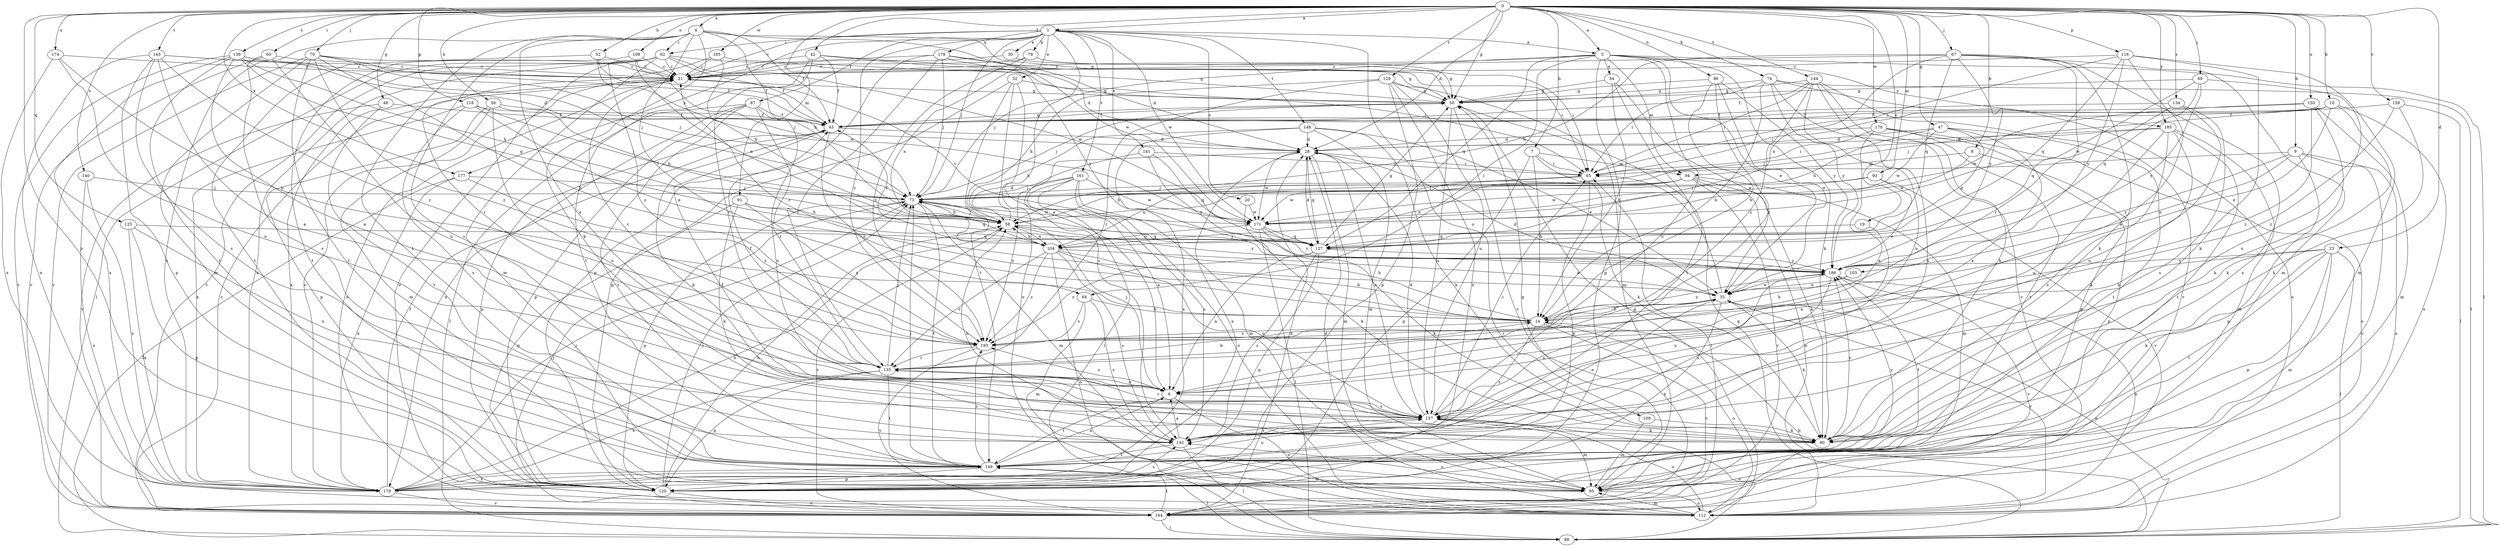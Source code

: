 strict digraph  {
0;
1;
4;
5;
6;
7;
8;
9;
10;
14;
19;
20;
21;
23;
28;
30;
32;
34;
35;
42;
43;
47;
48;
50;
52;
56;
58;
60;
62;
64;
65;
67;
69;
70;
73;
74;
78;
80;
87;
88;
91;
93;
94;
95;
96;
103;
104;
108;
109;
112;
116;
118;
120;
125;
127;
129;
134;
135;
136;
140;
141;
142;
143;
144;
148;
149;
150;
157;
158;
161;
164;
165;
170;
171;
174;
177;
178;
179;
185;
186;
193;
0 -> 1  [label=a];
0 -> 4  [label=a];
0 -> 5  [label=a];
0 -> 7  [label=b];
0 -> 8  [label=b];
0 -> 9  [label=b];
0 -> 10  [label=b];
0 -> 19  [label=c];
0 -> 23  [label=d];
0 -> 28  [label=d];
0 -> 42  [label=f];
0 -> 47  [label=g];
0 -> 48  [label=g];
0 -> 50  [label=g];
0 -> 52  [label=h];
0 -> 56  [label=h];
0 -> 60  [label=i];
0 -> 67  [label=j];
0 -> 69  [label=j];
0 -> 70  [label=j];
0 -> 74  [label=k];
0 -> 91  [label=m];
0 -> 93  [label=m];
0 -> 96  [label=n];
0 -> 108  [label=o];
0 -> 116  [label=p];
0 -> 118  [label=p];
0 -> 120  [label=p];
0 -> 125  [label=q];
0 -> 129  [label=r];
0 -> 134  [label=r];
0 -> 136  [label=s];
0 -> 140  [label=s];
0 -> 143  [label=t];
0 -> 144  [label=t];
0 -> 150  [label=u];
0 -> 158  [label=v];
0 -> 165  [label=w];
0 -> 170  [label=w];
0 -> 174  [label=x];
0 -> 177  [label=x];
0 -> 185  [label=y];
1 -> 5  [label=a];
1 -> 6  [label=a];
1 -> 20  [label=c];
1 -> 21  [label=c];
1 -> 30  [label=e];
1 -> 32  [label=e];
1 -> 62  [label=i];
1 -> 73  [label=j];
1 -> 78  [label=k];
1 -> 87  [label=l];
1 -> 109  [label=o];
1 -> 141  [label=s];
1 -> 148  [label=t];
1 -> 161  [label=v];
1 -> 171  [label=w];
1 -> 177  [label=x];
1 -> 178  [label=x];
1 -> 193  [label=z];
4 -> 6  [label=a];
4 -> 43  [label=f];
4 -> 50  [label=g];
4 -> 58  [label=h];
4 -> 62  [label=i];
4 -> 64  [label=i];
4 -> 80  [label=k];
4 -> 142  [label=s];
4 -> 149  [label=t];
4 -> 171  [label=w];
4 -> 179  [label=x];
5 -> 21  [label=c];
5 -> 34  [label=e];
5 -> 35  [label=e];
5 -> 64  [label=i];
5 -> 73  [label=j];
5 -> 80  [label=k];
5 -> 88  [label=l];
5 -> 94  [label=m];
5 -> 120  [label=p];
5 -> 127  [label=q];
5 -> 157  [label=u];
5 -> 185  [label=y];
6 -> 73  [label=j];
6 -> 112  [label=o];
6 -> 149  [label=t];
6 -> 157  [label=u];
6 -> 193  [label=z];
7 -> 14  [label=b];
7 -> 65  [label=i];
7 -> 80  [label=k];
7 -> 94  [label=m];
7 -> 120  [label=p];
8 -> 94  [label=m];
8 -> 120  [label=p];
8 -> 171  [label=w];
9 -> 65  [label=i];
9 -> 103  [label=n];
9 -> 112  [label=o];
9 -> 120  [label=p];
9 -> 164  [label=v];
9 -> 186  [label=y];
10 -> 35  [label=e];
10 -> 43  [label=f];
10 -> 65  [label=i];
10 -> 73  [label=j];
10 -> 80  [label=k];
10 -> 112  [label=o];
14 -> 21  [label=c];
14 -> 58  [label=h];
14 -> 112  [label=o];
14 -> 142  [label=s];
14 -> 164  [label=v];
14 -> 186  [label=y];
14 -> 193  [label=z];
19 -> 6  [label=a];
19 -> 127  [label=q];
20 -> 80  [label=k];
20 -> 171  [label=w];
21 -> 50  [label=g];
21 -> 112  [label=o];
21 -> 179  [label=x];
23 -> 14  [label=b];
23 -> 80  [label=k];
23 -> 88  [label=l];
23 -> 95  [label=m];
23 -> 120  [label=p];
23 -> 149  [label=t];
23 -> 186  [label=y];
28 -> 65  [label=i];
28 -> 95  [label=m];
28 -> 127  [label=q];
28 -> 157  [label=u];
28 -> 171  [label=w];
28 -> 179  [label=x];
30 -> 21  [label=c];
30 -> 65  [label=i];
32 -> 50  [label=g];
32 -> 112  [label=o];
32 -> 120  [label=p];
32 -> 142  [label=s];
32 -> 149  [label=t];
34 -> 14  [label=b];
34 -> 35  [label=e];
34 -> 50  [label=g];
34 -> 149  [label=t];
35 -> 14  [label=b];
35 -> 28  [label=d];
35 -> 65  [label=i];
35 -> 80  [label=k];
35 -> 112  [label=o];
35 -> 135  [label=r];
35 -> 157  [label=u];
35 -> 179  [label=x];
42 -> 21  [label=c];
42 -> 28  [label=d];
42 -> 43  [label=f];
42 -> 50  [label=g];
42 -> 135  [label=r];
42 -> 149  [label=t];
43 -> 28  [label=d];
43 -> 50  [label=g];
43 -> 80  [label=k];
43 -> 120  [label=p];
43 -> 193  [label=z];
47 -> 6  [label=a];
47 -> 28  [label=d];
47 -> 58  [label=h];
47 -> 127  [label=q];
47 -> 149  [label=t];
47 -> 171  [label=w];
48 -> 43  [label=f];
48 -> 149  [label=t];
48 -> 164  [label=v];
50 -> 43  [label=f];
50 -> 73  [label=j];
50 -> 157  [label=u];
50 -> 164  [label=v];
52 -> 21  [label=c];
52 -> 43  [label=f];
52 -> 149  [label=t];
52 -> 171  [label=w];
56 -> 43  [label=f];
56 -> 58  [label=h];
56 -> 95  [label=m];
56 -> 120  [label=p];
56 -> 157  [label=u];
58 -> 28  [label=d];
58 -> 73  [label=j];
58 -> 104  [label=n];
58 -> 127  [label=q];
58 -> 164  [label=v];
58 -> 186  [label=y];
60 -> 21  [label=c];
60 -> 142  [label=s];
60 -> 157  [label=u];
60 -> 164  [label=v];
62 -> 21  [label=c];
62 -> 43  [label=f];
62 -> 65  [label=i];
62 -> 88  [label=l];
62 -> 95  [label=m];
62 -> 112  [label=o];
62 -> 164  [label=v];
62 -> 171  [label=w];
62 -> 179  [label=x];
62 -> 193  [label=z];
64 -> 14  [label=b];
64 -> 95  [label=m];
64 -> 142  [label=s];
64 -> 193  [label=z];
65 -> 73  [label=j];
65 -> 104  [label=n];
65 -> 120  [label=p];
67 -> 21  [label=c];
67 -> 58  [label=h];
67 -> 80  [label=k];
67 -> 95  [label=m];
67 -> 104  [label=n];
67 -> 127  [label=q];
67 -> 135  [label=r];
67 -> 179  [label=x];
67 -> 186  [label=y];
69 -> 50  [label=g];
69 -> 127  [label=q];
69 -> 157  [label=u];
69 -> 171  [label=w];
69 -> 186  [label=y];
70 -> 14  [label=b];
70 -> 21  [label=c];
70 -> 43  [label=f];
70 -> 73  [label=j];
70 -> 95  [label=m];
70 -> 149  [label=t];
70 -> 164  [label=v];
70 -> 193  [label=z];
73 -> 58  [label=h];
73 -> 95  [label=m];
73 -> 120  [label=p];
73 -> 149  [label=t];
73 -> 171  [label=w];
74 -> 14  [label=b];
74 -> 50  [label=g];
74 -> 65  [label=i];
74 -> 88  [label=l];
74 -> 112  [label=o];
74 -> 164  [label=v];
74 -> 186  [label=y];
78 -> 21  [label=c];
78 -> 50  [label=g];
78 -> 104  [label=n];
78 -> 193  [label=z];
80 -> 43  [label=f];
80 -> 186  [label=y];
87 -> 43  [label=f];
87 -> 88  [label=l];
87 -> 120  [label=p];
87 -> 135  [label=r];
87 -> 149  [label=t];
87 -> 157  [label=u];
87 -> 179  [label=x];
88 -> 14  [label=b];
88 -> 35  [label=e];
88 -> 50  [label=g];
88 -> 157  [label=u];
91 -> 58  [label=h];
91 -> 80  [label=k];
91 -> 120  [label=p];
91 -> 127  [label=q];
91 -> 193  [label=z];
93 -> 35  [label=e];
93 -> 73  [label=j];
93 -> 164  [label=v];
93 -> 171  [label=w];
94 -> 58  [label=h];
94 -> 73  [label=j];
94 -> 80  [label=k];
94 -> 95  [label=m];
94 -> 104  [label=n];
94 -> 112  [label=o];
94 -> 164  [label=v];
94 -> 171  [label=w];
95 -> 50  [label=g];
95 -> 112  [label=o];
95 -> 142  [label=s];
96 -> 14  [label=b];
96 -> 35  [label=e];
96 -> 50  [label=g];
96 -> 186  [label=y];
96 -> 193  [label=z];
103 -> 14  [label=b];
103 -> 35  [label=e];
104 -> 14  [label=b];
104 -> 35  [label=e];
104 -> 43  [label=f];
104 -> 58  [label=h];
104 -> 112  [label=o];
104 -> 135  [label=r];
104 -> 142  [label=s];
104 -> 157  [label=u];
104 -> 193  [label=z];
108 -> 21  [label=c];
108 -> 73  [label=j];
108 -> 104  [label=n];
108 -> 149  [label=t];
109 -> 80  [label=k];
109 -> 95  [label=m];
112 -> 28  [label=d];
112 -> 50  [label=g];
112 -> 95  [label=m];
112 -> 157  [label=u];
116 -> 6  [label=a];
116 -> 21  [label=c];
116 -> 65  [label=i];
116 -> 80  [label=k];
116 -> 95  [label=m];
116 -> 127  [label=q];
116 -> 186  [label=y];
118 -> 35  [label=e];
118 -> 43  [label=f];
118 -> 73  [label=j];
118 -> 142  [label=s];
118 -> 179  [label=x];
120 -> 58  [label=h];
120 -> 73  [label=j];
120 -> 142  [label=s];
120 -> 164  [label=v];
125 -> 120  [label=p];
125 -> 127  [label=q];
125 -> 157  [label=u];
125 -> 179  [label=x];
127 -> 6  [label=a];
127 -> 21  [label=c];
127 -> 28  [label=d];
127 -> 50  [label=g];
127 -> 120  [label=p];
127 -> 142  [label=s];
127 -> 186  [label=y];
127 -> 193  [label=z];
129 -> 50  [label=g];
129 -> 58  [label=h];
129 -> 95  [label=m];
129 -> 120  [label=p];
129 -> 135  [label=r];
129 -> 157  [label=u];
129 -> 179  [label=x];
134 -> 43  [label=f];
134 -> 127  [label=q];
134 -> 142  [label=s];
134 -> 157  [label=u];
135 -> 6  [label=a];
135 -> 14  [label=b];
135 -> 21  [label=c];
135 -> 43  [label=f];
135 -> 73  [label=j];
135 -> 120  [label=p];
135 -> 149  [label=t];
135 -> 179  [label=x];
136 -> 6  [label=a];
136 -> 21  [label=c];
136 -> 58  [label=h];
136 -> 73  [label=j];
136 -> 127  [label=q];
136 -> 149  [label=t];
136 -> 164  [label=v];
136 -> 179  [label=x];
140 -> 73  [label=j];
140 -> 112  [label=o];
140 -> 179  [label=x];
141 -> 65  [label=i];
141 -> 88  [label=l];
141 -> 127  [label=q];
141 -> 186  [label=y];
142 -> 6  [label=a];
142 -> 35  [label=e];
142 -> 58  [label=h];
142 -> 88  [label=l];
142 -> 149  [label=t];
143 -> 6  [label=a];
143 -> 21  [label=c];
143 -> 28  [label=d];
143 -> 120  [label=p];
143 -> 142  [label=s];
143 -> 179  [label=x];
143 -> 193  [label=z];
144 -> 43  [label=f];
144 -> 50  [label=g];
144 -> 65  [label=i];
144 -> 80  [label=k];
144 -> 142  [label=s];
144 -> 157  [label=u];
144 -> 164  [label=v];
144 -> 193  [label=z];
148 -> 28  [label=d];
148 -> 35  [label=e];
148 -> 58  [label=h];
148 -> 80  [label=k];
148 -> 95  [label=m];
148 -> 179  [label=x];
149 -> 6  [label=a];
149 -> 73  [label=j];
149 -> 88  [label=l];
149 -> 95  [label=m];
149 -> 120  [label=p];
149 -> 157  [label=u];
149 -> 179  [label=x];
149 -> 186  [label=y];
149 -> 193  [label=z];
150 -> 43  [label=f];
150 -> 80  [label=k];
150 -> 95  [label=m];
150 -> 171  [label=w];
150 -> 193  [label=z];
157 -> 28  [label=d];
157 -> 65  [label=i];
157 -> 80  [label=k];
157 -> 95  [label=m];
157 -> 135  [label=r];
157 -> 142  [label=s];
157 -> 186  [label=y];
158 -> 43  [label=f];
158 -> 80  [label=k];
158 -> 88  [label=l];
158 -> 193  [label=z];
161 -> 6  [label=a];
161 -> 73  [label=j];
161 -> 95  [label=m];
161 -> 112  [label=o];
161 -> 142  [label=s];
161 -> 171  [label=w];
161 -> 193  [label=z];
164 -> 21  [label=c];
164 -> 28  [label=d];
164 -> 65  [label=i];
164 -> 73  [label=j];
164 -> 88  [label=l];
164 -> 149  [label=t];
165 -> 21  [label=c];
165 -> 50  [label=g];
165 -> 58  [label=h];
165 -> 135  [label=r];
170 -> 6  [label=a];
170 -> 28  [label=d];
170 -> 65  [label=i];
170 -> 112  [label=o];
170 -> 120  [label=p];
170 -> 149  [label=t];
171 -> 80  [label=k];
171 -> 88  [label=l];
171 -> 104  [label=n];
171 -> 127  [label=q];
171 -> 186  [label=y];
174 -> 14  [label=b];
174 -> 21  [label=c];
174 -> 157  [label=u];
174 -> 179  [label=x];
177 -> 73  [label=j];
177 -> 88  [label=l];
177 -> 179  [label=x];
177 -> 193  [label=z];
178 -> 21  [label=c];
178 -> 28  [label=d];
178 -> 65  [label=i];
178 -> 73  [label=j];
178 -> 120  [label=p];
178 -> 135  [label=r];
178 -> 186  [label=y];
179 -> 21  [label=c];
179 -> 43  [label=f];
179 -> 58  [label=h];
179 -> 73  [label=j];
179 -> 164  [label=v];
185 -> 28  [label=d];
185 -> 73  [label=j];
185 -> 80  [label=k];
185 -> 95  [label=m];
185 -> 142  [label=s];
185 -> 149  [label=t];
185 -> 157  [label=u];
186 -> 35  [label=e];
186 -> 73  [label=j];
186 -> 112  [label=o];
186 -> 142  [label=s];
186 -> 149  [label=t];
186 -> 164  [label=v];
193 -> 135  [label=r];
193 -> 164  [label=v];
}
